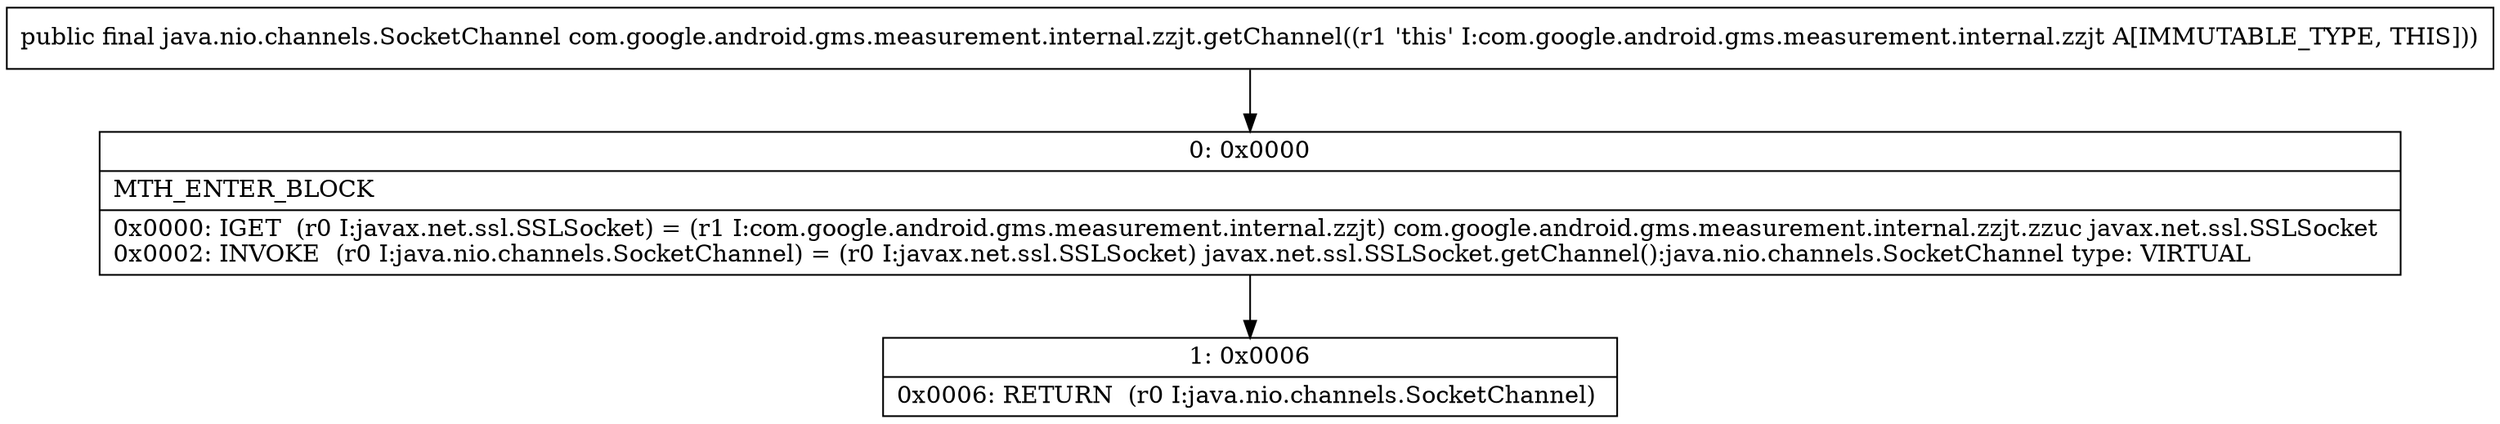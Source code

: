 digraph "CFG forcom.google.android.gms.measurement.internal.zzjt.getChannel()Ljava\/nio\/channels\/SocketChannel;" {
Node_0 [shape=record,label="{0\:\ 0x0000|MTH_ENTER_BLOCK\l|0x0000: IGET  (r0 I:javax.net.ssl.SSLSocket) = (r1 I:com.google.android.gms.measurement.internal.zzjt) com.google.android.gms.measurement.internal.zzjt.zzuc javax.net.ssl.SSLSocket \l0x0002: INVOKE  (r0 I:java.nio.channels.SocketChannel) = (r0 I:javax.net.ssl.SSLSocket) javax.net.ssl.SSLSocket.getChannel():java.nio.channels.SocketChannel type: VIRTUAL \l}"];
Node_1 [shape=record,label="{1\:\ 0x0006|0x0006: RETURN  (r0 I:java.nio.channels.SocketChannel) \l}"];
MethodNode[shape=record,label="{public final java.nio.channels.SocketChannel com.google.android.gms.measurement.internal.zzjt.getChannel((r1 'this' I:com.google.android.gms.measurement.internal.zzjt A[IMMUTABLE_TYPE, THIS])) }"];
MethodNode -> Node_0;
Node_0 -> Node_1;
}

